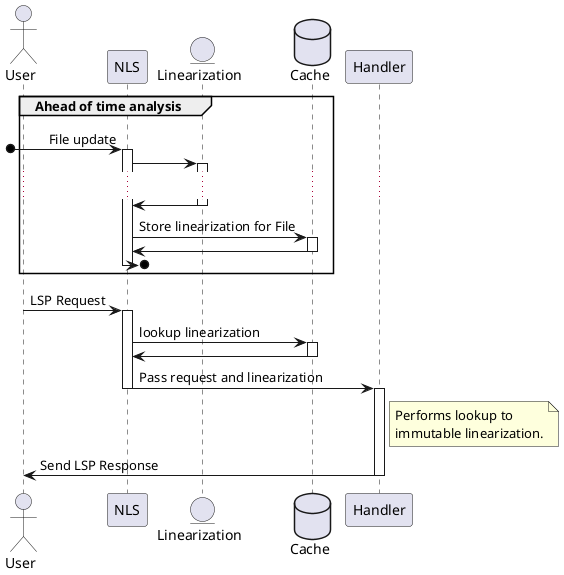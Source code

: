 @startuml

!pragma teoz true

actor User
participant NLS
entity Linearization
database Cache
participant Handler

group Ahead of time analysis

[o-> NLS : File update

activate NLS

NLS -> Linearization
activate Linearization
...
Linearization -> NLS
deactivate Linearization

NLS -> Cache: Store linearization for File
activate Cache
Cache -> NLS
deactivate Cache

NLS ->o?
deactivate NLS

end

User -> NLS: LSP Request
activate NLS

NLS -> Cache: lookup linearization
activate Cache

Cache -> NLS
deactivate Cache

NLS -> Handler: Pass request and linearization 
activate Handler
deactivate NLS
note right of Handler
    Performs lookup to
    immutable linearization.
end note
Handler -> User: Send LSP Response

deactivate Handler



@enduml
